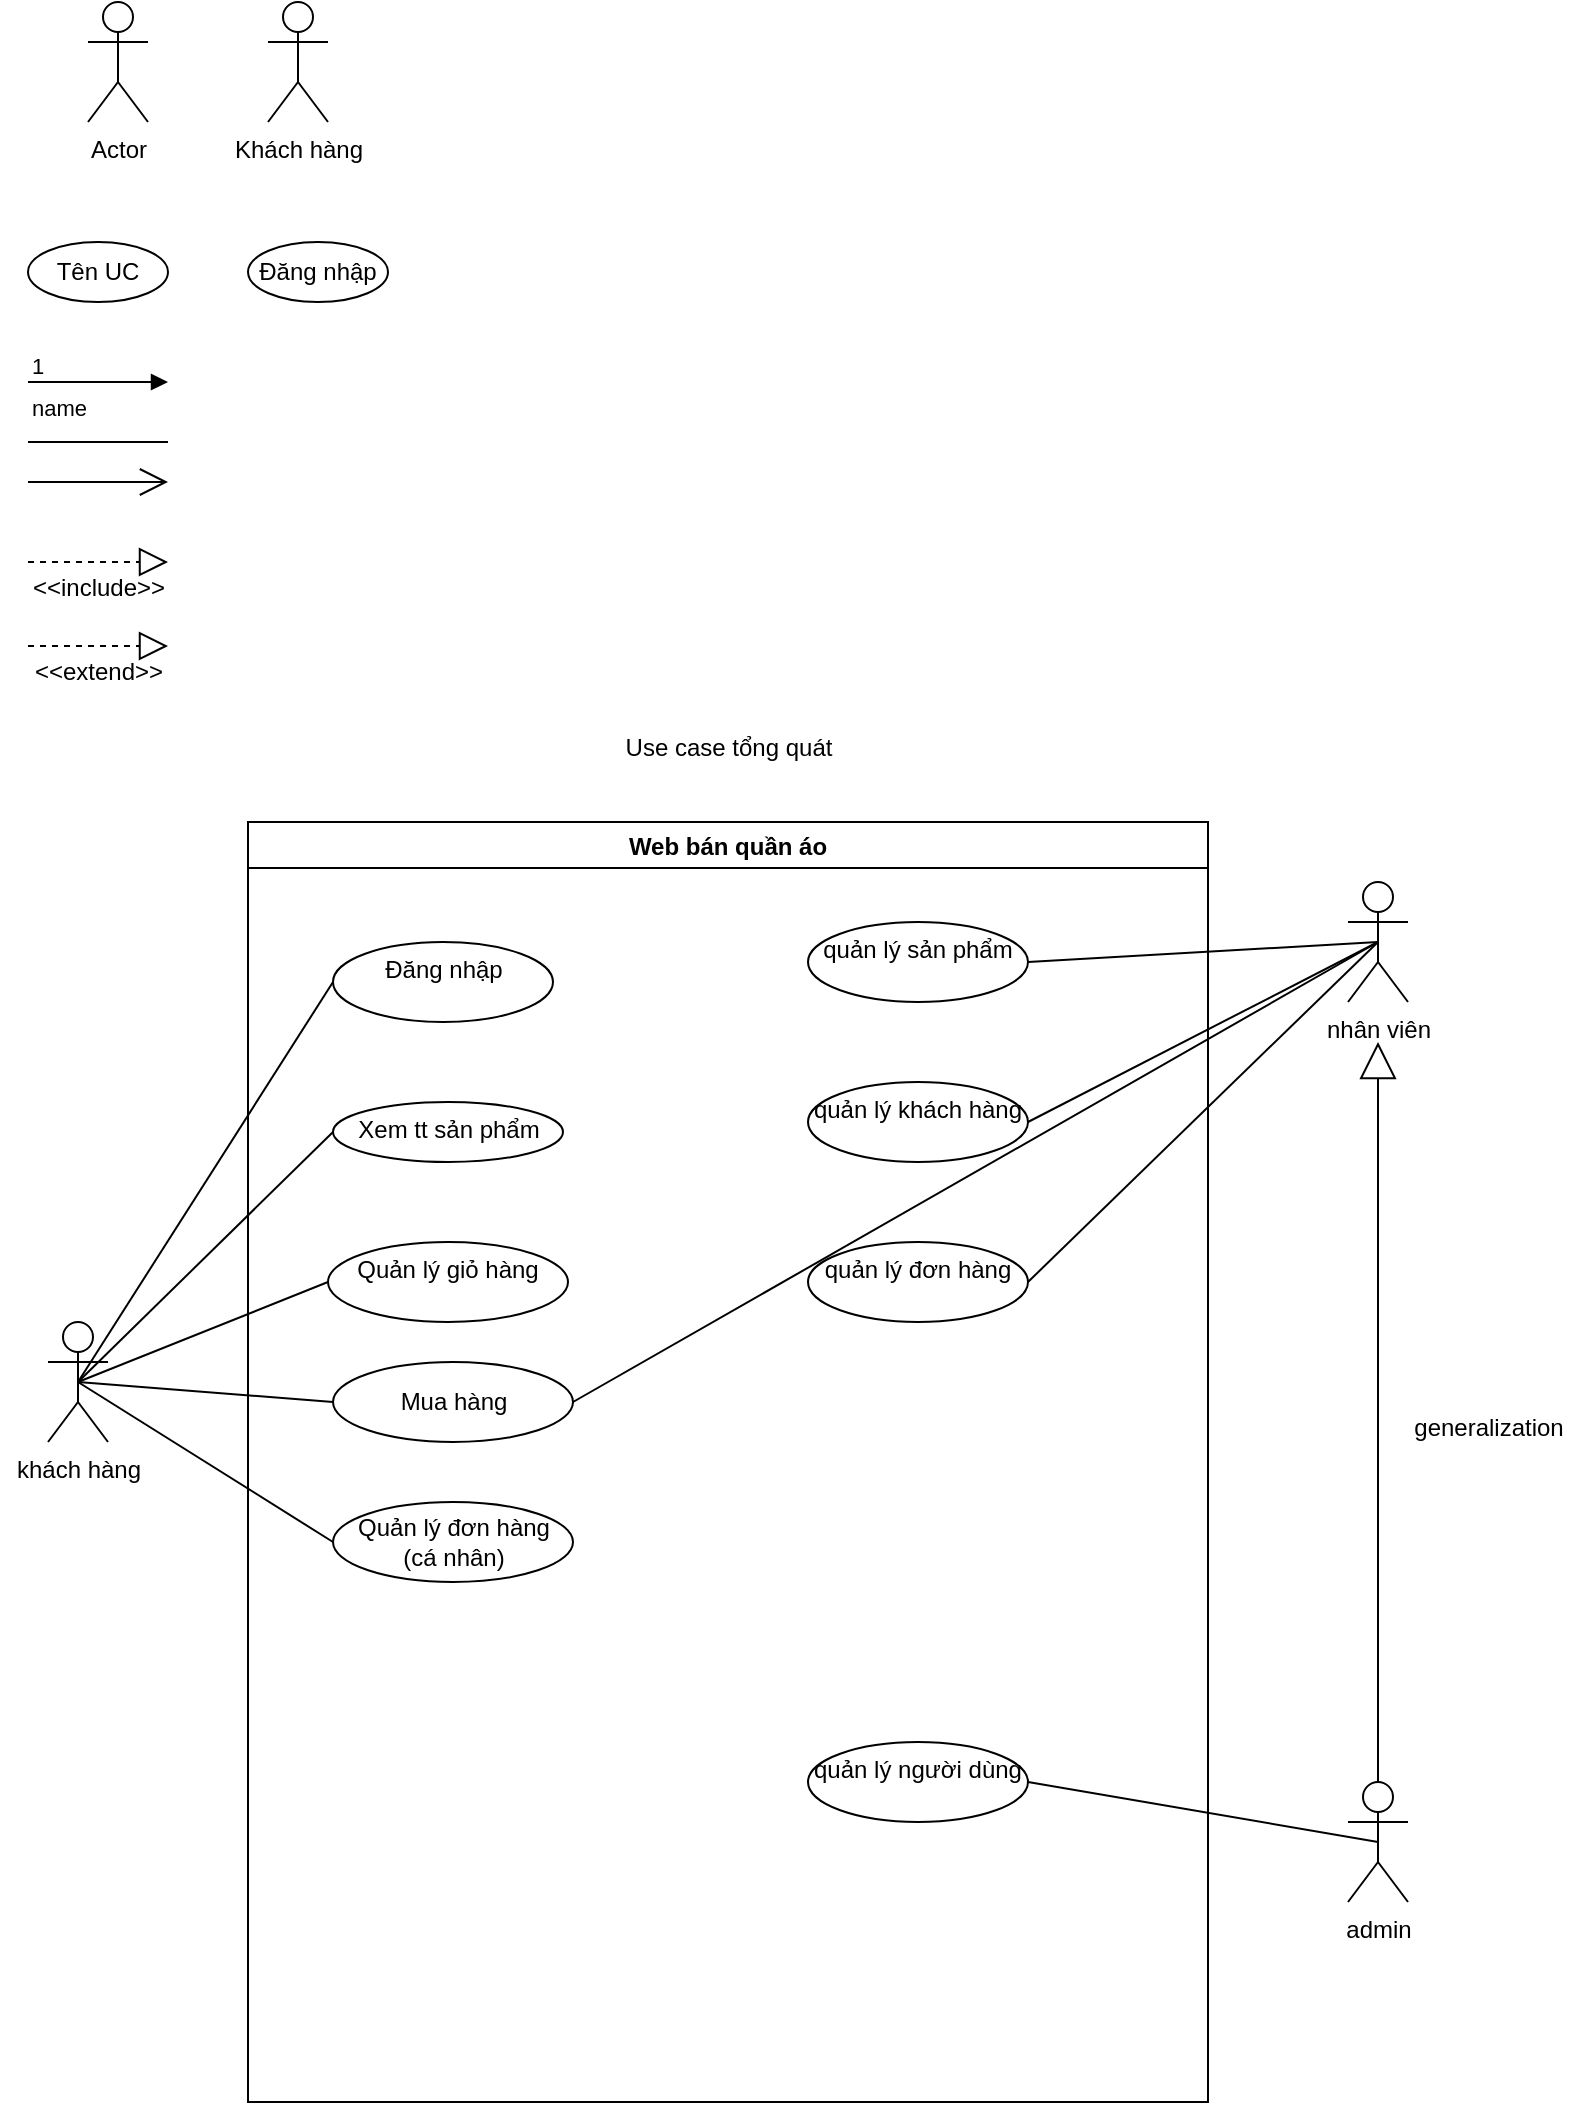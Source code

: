 <mxfile version="24.7.10">
  <diagram name="Page-1" id="UVs1hvZQVuklCzrOXEQp">
    <mxGraphModel dx="1096" dy="643" grid="1" gridSize="10" guides="1" tooltips="1" connect="1" arrows="1" fold="1" page="1" pageScale="1" pageWidth="850" pageHeight="1100" math="0" shadow="0">
      <root>
        <mxCell id="0" />
        <mxCell id="1" parent="0" />
        <mxCell id="k_mvHIyA2_lbCpy6Hx-R-1" value="Actor" style="shape=umlActor;verticalLabelPosition=bottom;verticalAlign=top;html=1;outlineConnect=0;" vertex="1" parent="1">
          <mxGeometry x="80" y="80" width="30" height="60" as="geometry" />
        </mxCell>
        <mxCell id="k_mvHIyA2_lbCpy6Hx-R-2" value="Khách hàng" style="shape=umlActor;verticalLabelPosition=bottom;verticalAlign=top;html=1;outlineConnect=0;" vertex="1" parent="1">
          <mxGeometry x="170" y="80" width="30" height="60" as="geometry" />
        </mxCell>
        <mxCell id="k_mvHIyA2_lbCpy6Hx-R-6" value="Tên UC" style="ellipse;whiteSpace=wrap;html=1;" vertex="1" parent="1">
          <mxGeometry x="50" y="200" width="70" height="30" as="geometry" />
        </mxCell>
        <mxCell id="k_mvHIyA2_lbCpy6Hx-R-7" value="Đăng nhập" style="ellipse;whiteSpace=wrap;html=1;" vertex="1" parent="1">
          <mxGeometry x="160" y="200" width="70" height="30" as="geometry" />
        </mxCell>
        <mxCell id="k_mvHIyA2_lbCpy6Hx-R-8" value="" style="endArrow=none;html=1;rounded=0;" edge="1" parent="1">
          <mxGeometry width="50" height="50" relative="1" as="geometry">
            <mxPoint x="50" y="300" as="sourcePoint" />
            <mxPoint x="120" y="300" as="targetPoint" />
          </mxGeometry>
        </mxCell>
        <mxCell id="k_mvHIyA2_lbCpy6Hx-R-11" value="" style="endArrow=block;dashed=1;endFill=0;endSize=12;html=1;rounded=0;" edge="1" parent="1">
          <mxGeometry width="160" relative="1" as="geometry">
            <mxPoint x="50" y="360" as="sourcePoint" />
            <mxPoint x="120" y="360" as="targetPoint" />
          </mxGeometry>
        </mxCell>
        <mxCell id="k_mvHIyA2_lbCpy6Hx-R-12" value="&amp;lt;&amp;lt;include&amp;gt;&amp;gt;" style="text;html=1;align=center;verticalAlign=middle;resizable=0;points=[];autosize=1;strokeColor=none;fillColor=none;" vertex="1" parent="1">
          <mxGeometry x="40" y="358" width="90" height="30" as="geometry" />
        </mxCell>
        <mxCell id="k_mvHIyA2_lbCpy6Hx-R-13" value="" style="endArrow=block;dashed=1;endFill=0;endSize=12;html=1;rounded=0;" edge="1" parent="1">
          <mxGeometry width="160" relative="1" as="geometry">
            <mxPoint x="50" y="402" as="sourcePoint" />
            <mxPoint x="120" y="402" as="targetPoint" />
          </mxGeometry>
        </mxCell>
        <mxCell id="k_mvHIyA2_lbCpy6Hx-R-14" value="&amp;lt;&amp;lt;extend&amp;gt;&amp;gt;" style="text;html=1;align=center;verticalAlign=middle;resizable=0;points=[];autosize=1;strokeColor=none;fillColor=none;" vertex="1" parent="1">
          <mxGeometry x="40" y="400" width="90" height="30" as="geometry" />
        </mxCell>
        <mxCell id="k_mvHIyA2_lbCpy6Hx-R-15" value="" style="endArrow=open;endFill=1;endSize=12;html=1;rounded=0;" edge="1" parent="1">
          <mxGeometry width="160" relative="1" as="geometry">
            <mxPoint x="50" y="320" as="sourcePoint" />
            <mxPoint x="120" y="320" as="targetPoint" />
          </mxGeometry>
        </mxCell>
        <mxCell id="k_mvHIyA2_lbCpy6Hx-R-16" value="name" style="endArrow=block;endFill=1;html=1;edgeStyle=orthogonalEdgeStyle;align=left;verticalAlign=top;rounded=0;" edge="1" parent="1">
          <mxGeometry x="-1" relative="1" as="geometry">
            <mxPoint x="50" y="270" as="sourcePoint" />
            <mxPoint x="120" y="270" as="targetPoint" />
          </mxGeometry>
        </mxCell>
        <mxCell id="k_mvHIyA2_lbCpy6Hx-R-17" value="1" style="edgeLabel;resizable=0;html=1;align=left;verticalAlign=bottom;" connectable="0" vertex="1" parent="k_mvHIyA2_lbCpy6Hx-R-16">
          <mxGeometry x="-1" relative="1" as="geometry" />
        </mxCell>
        <mxCell id="k_mvHIyA2_lbCpy6Hx-R-19" value="Web bán quần áo" style="swimlane;" vertex="1" parent="1">
          <mxGeometry x="160" y="490" width="480" height="640" as="geometry" />
        </mxCell>
        <mxCell id="k_mvHIyA2_lbCpy6Hx-R-27" value="Đăng nhập" style="ellipse;whiteSpace=wrap;html=1;verticalAlign=top;" vertex="1" parent="k_mvHIyA2_lbCpy6Hx-R-19">
          <mxGeometry x="42.5" y="60" width="110" height="40" as="geometry" />
        </mxCell>
        <mxCell id="k_mvHIyA2_lbCpy6Hx-R-32" value="Xem tt sản phẩm" style="ellipse;whiteSpace=wrap;html=1;verticalAlign=top;" vertex="1" parent="k_mvHIyA2_lbCpy6Hx-R-19">
          <mxGeometry x="42.5" y="140" width="115" height="30" as="geometry" />
        </mxCell>
        <mxCell id="k_mvHIyA2_lbCpy6Hx-R-34" value="Quản lý giỏ hàng" style="ellipse;whiteSpace=wrap;html=1;verticalAlign=top;" vertex="1" parent="k_mvHIyA2_lbCpy6Hx-R-19">
          <mxGeometry x="40" y="210" width="120" height="40" as="geometry" />
        </mxCell>
        <mxCell id="k_mvHIyA2_lbCpy6Hx-R-48" value="Mua hàng" style="ellipse;whiteSpace=wrap;html=1;" vertex="1" parent="k_mvHIyA2_lbCpy6Hx-R-19">
          <mxGeometry x="42.5" y="270" width="120" height="40" as="geometry" />
        </mxCell>
        <mxCell id="k_mvHIyA2_lbCpy6Hx-R-49" value="Quản lý đơn hàng&lt;div&gt;(cá nhân)&lt;/div&gt;" style="ellipse;whiteSpace=wrap;html=1;" vertex="1" parent="k_mvHIyA2_lbCpy6Hx-R-19">
          <mxGeometry x="42.5" y="340" width="120" height="40" as="geometry" />
        </mxCell>
        <mxCell id="k_mvHIyA2_lbCpy6Hx-R-53" value="quản lý sản phẩm" style="ellipse;whiteSpace=wrap;html=1;verticalAlign=top;" vertex="1" parent="k_mvHIyA2_lbCpy6Hx-R-19">
          <mxGeometry x="280" y="50" width="110" height="40" as="geometry" />
        </mxCell>
        <mxCell id="k_mvHIyA2_lbCpy6Hx-R-54" value="quản lý khách hàng" style="ellipse;whiteSpace=wrap;html=1;verticalAlign=top;" vertex="1" parent="k_mvHIyA2_lbCpy6Hx-R-19">
          <mxGeometry x="280" y="130" width="110" height="40" as="geometry" />
        </mxCell>
        <mxCell id="k_mvHIyA2_lbCpy6Hx-R-56" value="quản lý đơn hàng" style="ellipse;whiteSpace=wrap;html=1;verticalAlign=top;" vertex="1" parent="k_mvHIyA2_lbCpy6Hx-R-19">
          <mxGeometry x="280" y="210" width="110" height="40" as="geometry" />
        </mxCell>
        <mxCell id="k_mvHIyA2_lbCpy6Hx-R-57" value="quản lý người dùng" style="ellipse;whiteSpace=wrap;html=1;verticalAlign=top;" vertex="1" parent="k_mvHIyA2_lbCpy6Hx-R-19">
          <mxGeometry x="280" y="460" width="110" height="40" as="geometry" />
        </mxCell>
        <mxCell id="k_mvHIyA2_lbCpy6Hx-R-20" value="nhân viên" style="shape=umlActor;verticalLabelPosition=bottom;verticalAlign=top;html=1;outlineConnect=0;" vertex="1" parent="1">
          <mxGeometry x="710" y="520" width="30" height="60" as="geometry" />
        </mxCell>
        <mxCell id="k_mvHIyA2_lbCpy6Hx-R-21" value="admin" style="shape=umlActor;verticalLabelPosition=bottom;verticalAlign=top;html=1;outlineConnect=0;" vertex="1" parent="1">
          <mxGeometry x="710" y="970" width="30" height="60" as="geometry" />
        </mxCell>
        <mxCell id="k_mvHIyA2_lbCpy6Hx-R-22" value="khách hàng" style="shape=umlActor;verticalLabelPosition=bottom;verticalAlign=top;html=1;outlineConnect=0;" vertex="1" parent="1">
          <mxGeometry x="60" y="740" width="30" height="60" as="geometry" />
        </mxCell>
        <mxCell id="k_mvHIyA2_lbCpy6Hx-R-31" value="Use case tổng quát" style="text;html=1;align=center;verticalAlign=middle;resizable=0;points=[];autosize=1;strokeColor=none;fillColor=none;" vertex="1" parent="1">
          <mxGeometry x="335" y="438" width="130" height="30" as="geometry" />
        </mxCell>
        <mxCell id="k_mvHIyA2_lbCpy6Hx-R-61" value="" style="endArrow=none;html=1;rounded=0;entryX=0;entryY=0.5;entryDx=0;entryDy=0;exitX=0.5;exitY=0.5;exitDx=0;exitDy=0;exitPerimeter=0;" edge="1" parent="1" source="k_mvHIyA2_lbCpy6Hx-R-22" target="k_mvHIyA2_lbCpy6Hx-R-27">
          <mxGeometry width="50" height="50" relative="1" as="geometry">
            <mxPoint x="90" y="680" as="sourcePoint" />
            <mxPoint x="140" y="630" as="targetPoint" />
          </mxGeometry>
        </mxCell>
        <mxCell id="k_mvHIyA2_lbCpy6Hx-R-62" value="" style="endArrow=none;html=1;rounded=0;entryX=0;entryY=0.5;entryDx=0;entryDy=0;exitX=0.5;exitY=0.5;exitDx=0;exitDy=0;exitPerimeter=0;" edge="1" parent="1" source="k_mvHIyA2_lbCpy6Hx-R-22" target="k_mvHIyA2_lbCpy6Hx-R-32">
          <mxGeometry width="50" height="50" relative="1" as="geometry">
            <mxPoint x="85" y="780" as="sourcePoint" />
            <mxPoint x="213" y="580" as="targetPoint" />
          </mxGeometry>
        </mxCell>
        <mxCell id="k_mvHIyA2_lbCpy6Hx-R-63" value="" style="endArrow=none;html=1;rounded=0;entryX=0;entryY=0.5;entryDx=0;entryDy=0;exitX=0.5;exitY=0.5;exitDx=0;exitDy=0;exitPerimeter=0;" edge="1" parent="1" source="k_mvHIyA2_lbCpy6Hx-R-22" target="k_mvHIyA2_lbCpy6Hx-R-34">
          <mxGeometry width="50" height="50" relative="1" as="geometry">
            <mxPoint x="85" y="780" as="sourcePoint" />
            <mxPoint x="213" y="655" as="targetPoint" />
          </mxGeometry>
        </mxCell>
        <mxCell id="k_mvHIyA2_lbCpy6Hx-R-64" value="" style="endArrow=none;html=1;rounded=0;entryX=0;entryY=0.5;entryDx=0;entryDy=0;exitX=0.5;exitY=0.5;exitDx=0;exitDy=0;exitPerimeter=0;" edge="1" parent="1" source="k_mvHIyA2_lbCpy6Hx-R-22" target="k_mvHIyA2_lbCpy6Hx-R-48">
          <mxGeometry width="50" height="50" relative="1" as="geometry">
            <mxPoint x="85" y="780" as="sourcePoint" />
            <mxPoint x="210" y="730" as="targetPoint" />
          </mxGeometry>
        </mxCell>
        <mxCell id="k_mvHIyA2_lbCpy6Hx-R-66" value="" style="endArrow=none;html=1;rounded=0;entryX=0;entryY=0.5;entryDx=0;entryDy=0;exitX=0.5;exitY=0.5;exitDx=0;exitDy=0;exitPerimeter=0;" edge="1" parent="1" source="k_mvHIyA2_lbCpy6Hx-R-22" target="k_mvHIyA2_lbCpy6Hx-R-49">
          <mxGeometry width="50" height="50" relative="1" as="geometry">
            <mxPoint x="85" y="780" as="sourcePoint" />
            <mxPoint x="213" y="790" as="targetPoint" />
          </mxGeometry>
        </mxCell>
        <mxCell id="k_mvHIyA2_lbCpy6Hx-R-67" value="" style="endArrow=none;html=1;rounded=0;entryX=0.5;entryY=0.5;entryDx=0;entryDy=0;entryPerimeter=0;exitX=1;exitY=0.5;exitDx=0;exitDy=0;" edge="1" parent="1" source="k_mvHIyA2_lbCpy6Hx-R-53" target="k_mvHIyA2_lbCpy6Hx-R-20">
          <mxGeometry width="50" height="50" relative="1" as="geometry">
            <mxPoint x="550" y="610" as="sourcePoint" />
            <mxPoint x="600" y="560" as="targetPoint" />
          </mxGeometry>
        </mxCell>
        <mxCell id="k_mvHIyA2_lbCpy6Hx-R-68" value="" style="endArrow=none;html=1;rounded=0;entryX=0.5;entryY=0.5;entryDx=0;entryDy=0;entryPerimeter=0;exitX=1;exitY=0.5;exitDx=0;exitDy=0;" edge="1" parent="1" source="k_mvHIyA2_lbCpy6Hx-R-54" target="k_mvHIyA2_lbCpy6Hx-R-20">
          <mxGeometry width="50" height="50" relative="1" as="geometry">
            <mxPoint x="560" y="570" as="sourcePoint" />
            <mxPoint x="735" y="560" as="targetPoint" />
          </mxGeometry>
        </mxCell>
        <mxCell id="k_mvHIyA2_lbCpy6Hx-R-69" value="" style="endArrow=none;html=1;rounded=0;entryX=0.5;entryY=0.5;entryDx=0;entryDy=0;entryPerimeter=0;exitX=1;exitY=0.5;exitDx=0;exitDy=0;" edge="1" parent="1" source="k_mvHIyA2_lbCpy6Hx-R-56" target="k_mvHIyA2_lbCpy6Hx-R-20">
          <mxGeometry width="50" height="50" relative="1" as="geometry">
            <mxPoint x="560" y="650" as="sourcePoint" />
            <mxPoint x="735" y="560" as="targetPoint" />
          </mxGeometry>
        </mxCell>
        <mxCell id="k_mvHIyA2_lbCpy6Hx-R-70" value="" style="endArrow=none;html=1;rounded=0;entryX=0.5;entryY=0.5;entryDx=0;entryDy=0;entryPerimeter=0;exitX=1;exitY=0.5;exitDx=0;exitDy=0;" edge="1" parent="1" source="k_mvHIyA2_lbCpy6Hx-R-57" target="k_mvHIyA2_lbCpy6Hx-R-21">
          <mxGeometry width="50" height="50" relative="1" as="geometry">
            <mxPoint x="535" y="1030" as="sourcePoint" />
            <mxPoint x="710" y="860" as="targetPoint" />
          </mxGeometry>
        </mxCell>
        <mxCell id="k_mvHIyA2_lbCpy6Hx-R-71" value="" style="endArrow=block;endSize=16;endFill=0;html=1;rounded=0;exitX=0.5;exitY=0;exitDx=0;exitDy=0;exitPerimeter=0;" edge="1" parent="1" source="k_mvHIyA2_lbCpy6Hx-R-21">
          <mxGeometry width="160" relative="1" as="geometry">
            <mxPoint x="440" y="790" as="sourcePoint" />
            <mxPoint x="725" y="600" as="targetPoint" />
          </mxGeometry>
        </mxCell>
        <mxCell id="k_mvHIyA2_lbCpy6Hx-R-72" value="" style="endArrow=none;html=1;rounded=0;entryX=0.5;entryY=0.5;entryDx=0;entryDy=0;entryPerimeter=0;exitX=1;exitY=0.5;exitDx=0;exitDy=0;" edge="1" parent="1" source="k_mvHIyA2_lbCpy6Hx-R-48" target="k_mvHIyA2_lbCpy6Hx-R-20">
          <mxGeometry width="50" height="50" relative="1" as="geometry">
            <mxPoint x="560" y="650" as="sourcePoint" />
            <mxPoint x="735" y="560" as="targetPoint" />
          </mxGeometry>
        </mxCell>
        <mxCell id="k_mvHIyA2_lbCpy6Hx-R-73" value="generalization" style="text;html=1;align=center;verticalAlign=middle;resizable=0;points=[];autosize=1;strokeColor=none;fillColor=none;" vertex="1" parent="1">
          <mxGeometry x="730" y="778" width="100" height="30" as="geometry" />
        </mxCell>
      </root>
    </mxGraphModel>
  </diagram>
</mxfile>
